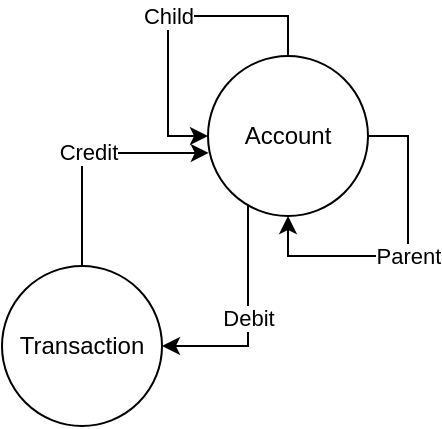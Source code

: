 <mxfile version="24.2.5" type="device">
  <diagram name="Page-1" id="iR1KHutCOTCBPxaWZv5G">
    <mxGraphModel dx="264" dy="160" grid="1" gridSize="10" guides="1" tooltips="1" connect="1" arrows="1" fold="1" page="1" pageScale="1" pageWidth="827" pageHeight="1169" math="0" shadow="0">
      <root>
        <mxCell id="0" />
        <mxCell id="1" parent="0" />
        <mxCell id="nFuDnUwbCqEBXc2KSdf8-1" value="Account" style="ellipse;whiteSpace=wrap;html=1;aspect=fixed;" parent="1" vertex="1">
          <mxGeometry x="415" y="502" width="80" height="80" as="geometry" />
        </mxCell>
        <mxCell id="nFuDnUwbCqEBXc2KSdf8-12" value="Child" style="edgeStyle=orthogonalEdgeStyle;rounded=0;orthogonalLoop=1;jettySize=auto;html=1;exitX=0.5;exitY=0;exitDx=0;exitDy=0;entryX=0;entryY=0.5;entryDx=0;entryDy=0;" parent="1" source="nFuDnUwbCqEBXc2KSdf8-1" target="nFuDnUwbCqEBXc2KSdf8-1" edge="1">
          <mxGeometry relative="1" as="geometry">
            <Array as="points">
              <mxPoint x="455" y="482" />
              <mxPoint x="395" y="482" />
              <mxPoint x="395" y="542" />
            </Array>
          </mxGeometry>
        </mxCell>
        <mxCell id="nFuDnUwbCqEBXc2KSdf8-13" value="Parent" style="edgeStyle=orthogonalEdgeStyle;rounded=0;orthogonalLoop=1;jettySize=auto;html=1;entryX=0.5;entryY=1;entryDx=0;entryDy=0;exitX=1;exitY=0.5;exitDx=0;exitDy=0;" parent="1" source="nFuDnUwbCqEBXc2KSdf8-1" target="nFuDnUwbCqEBXc2KSdf8-1" edge="1">
          <mxGeometry relative="1" as="geometry">
            <Array as="points">
              <mxPoint x="515" y="542" />
              <mxPoint x="515" y="602" />
              <mxPoint x="455" y="602" />
            </Array>
          </mxGeometry>
        </mxCell>
        <mxCell id="nFuDnUwbCqEBXc2KSdf8-15" value="Transaction" style="ellipse;whiteSpace=wrap;html=1;aspect=fixed;" parent="1" vertex="1">
          <mxGeometry x="312" y="607" width="80" height="80" as="geometry" />
        </mxCell>
        <mxCell id="nFuDnUwbCqEBXc2KSdf8-18" value="Credit" style="edgeStyle=orthogonalEdgeStyle;rounded=0;orthogonalLoop=1;jettySize=auto;html=1;exitX=0.5;exitY=0;exitDx=0;exitDy=0;entryX=0.005;entryY=0.606;entryDx=0;entryDy=0;entryPerimeter=0;" parent="1" source="nFuDnUwbCqEBXc2KSdf8-15" target="nFuDnUwbCqEBXc2KSdf8-1" edge="1">
          <mxGeometry relative="1" as="geometry">
            <Array as="points">
              <mxPoint x="352" y="551" />
            </Array>
          </mxGeometry>
        </mxCell>
        <mxCell id="nFuDnUwbCqEBXc2KSdf8-19" value="Debit" style="edgeStyle=orthogonalEdgeStyle;rounded=0;orthogonalLoop=1;jettySize=auto;html=1;exitX=0.25;exitY=0.93;exitDx=0;exitDy=0;exitPerimeter=0;entryX=1;entryY=0.5;entryDx=0;entryDy=0;" parent="1" source="nFuDnUwbCqEBXc2KSdf8-1" target="nFuDnUwbCqEBXc2KSdf8-15" edge="1">
          <mxGeometry relative="1" as="geometry">
            <Array as="points">
              <mxPoint x="435" y="647" />
            </Array>
          </mxGeometry>
        </mxCell>
      </root>
    </mxGraphModel>
  </diagram>
</mxfile>
